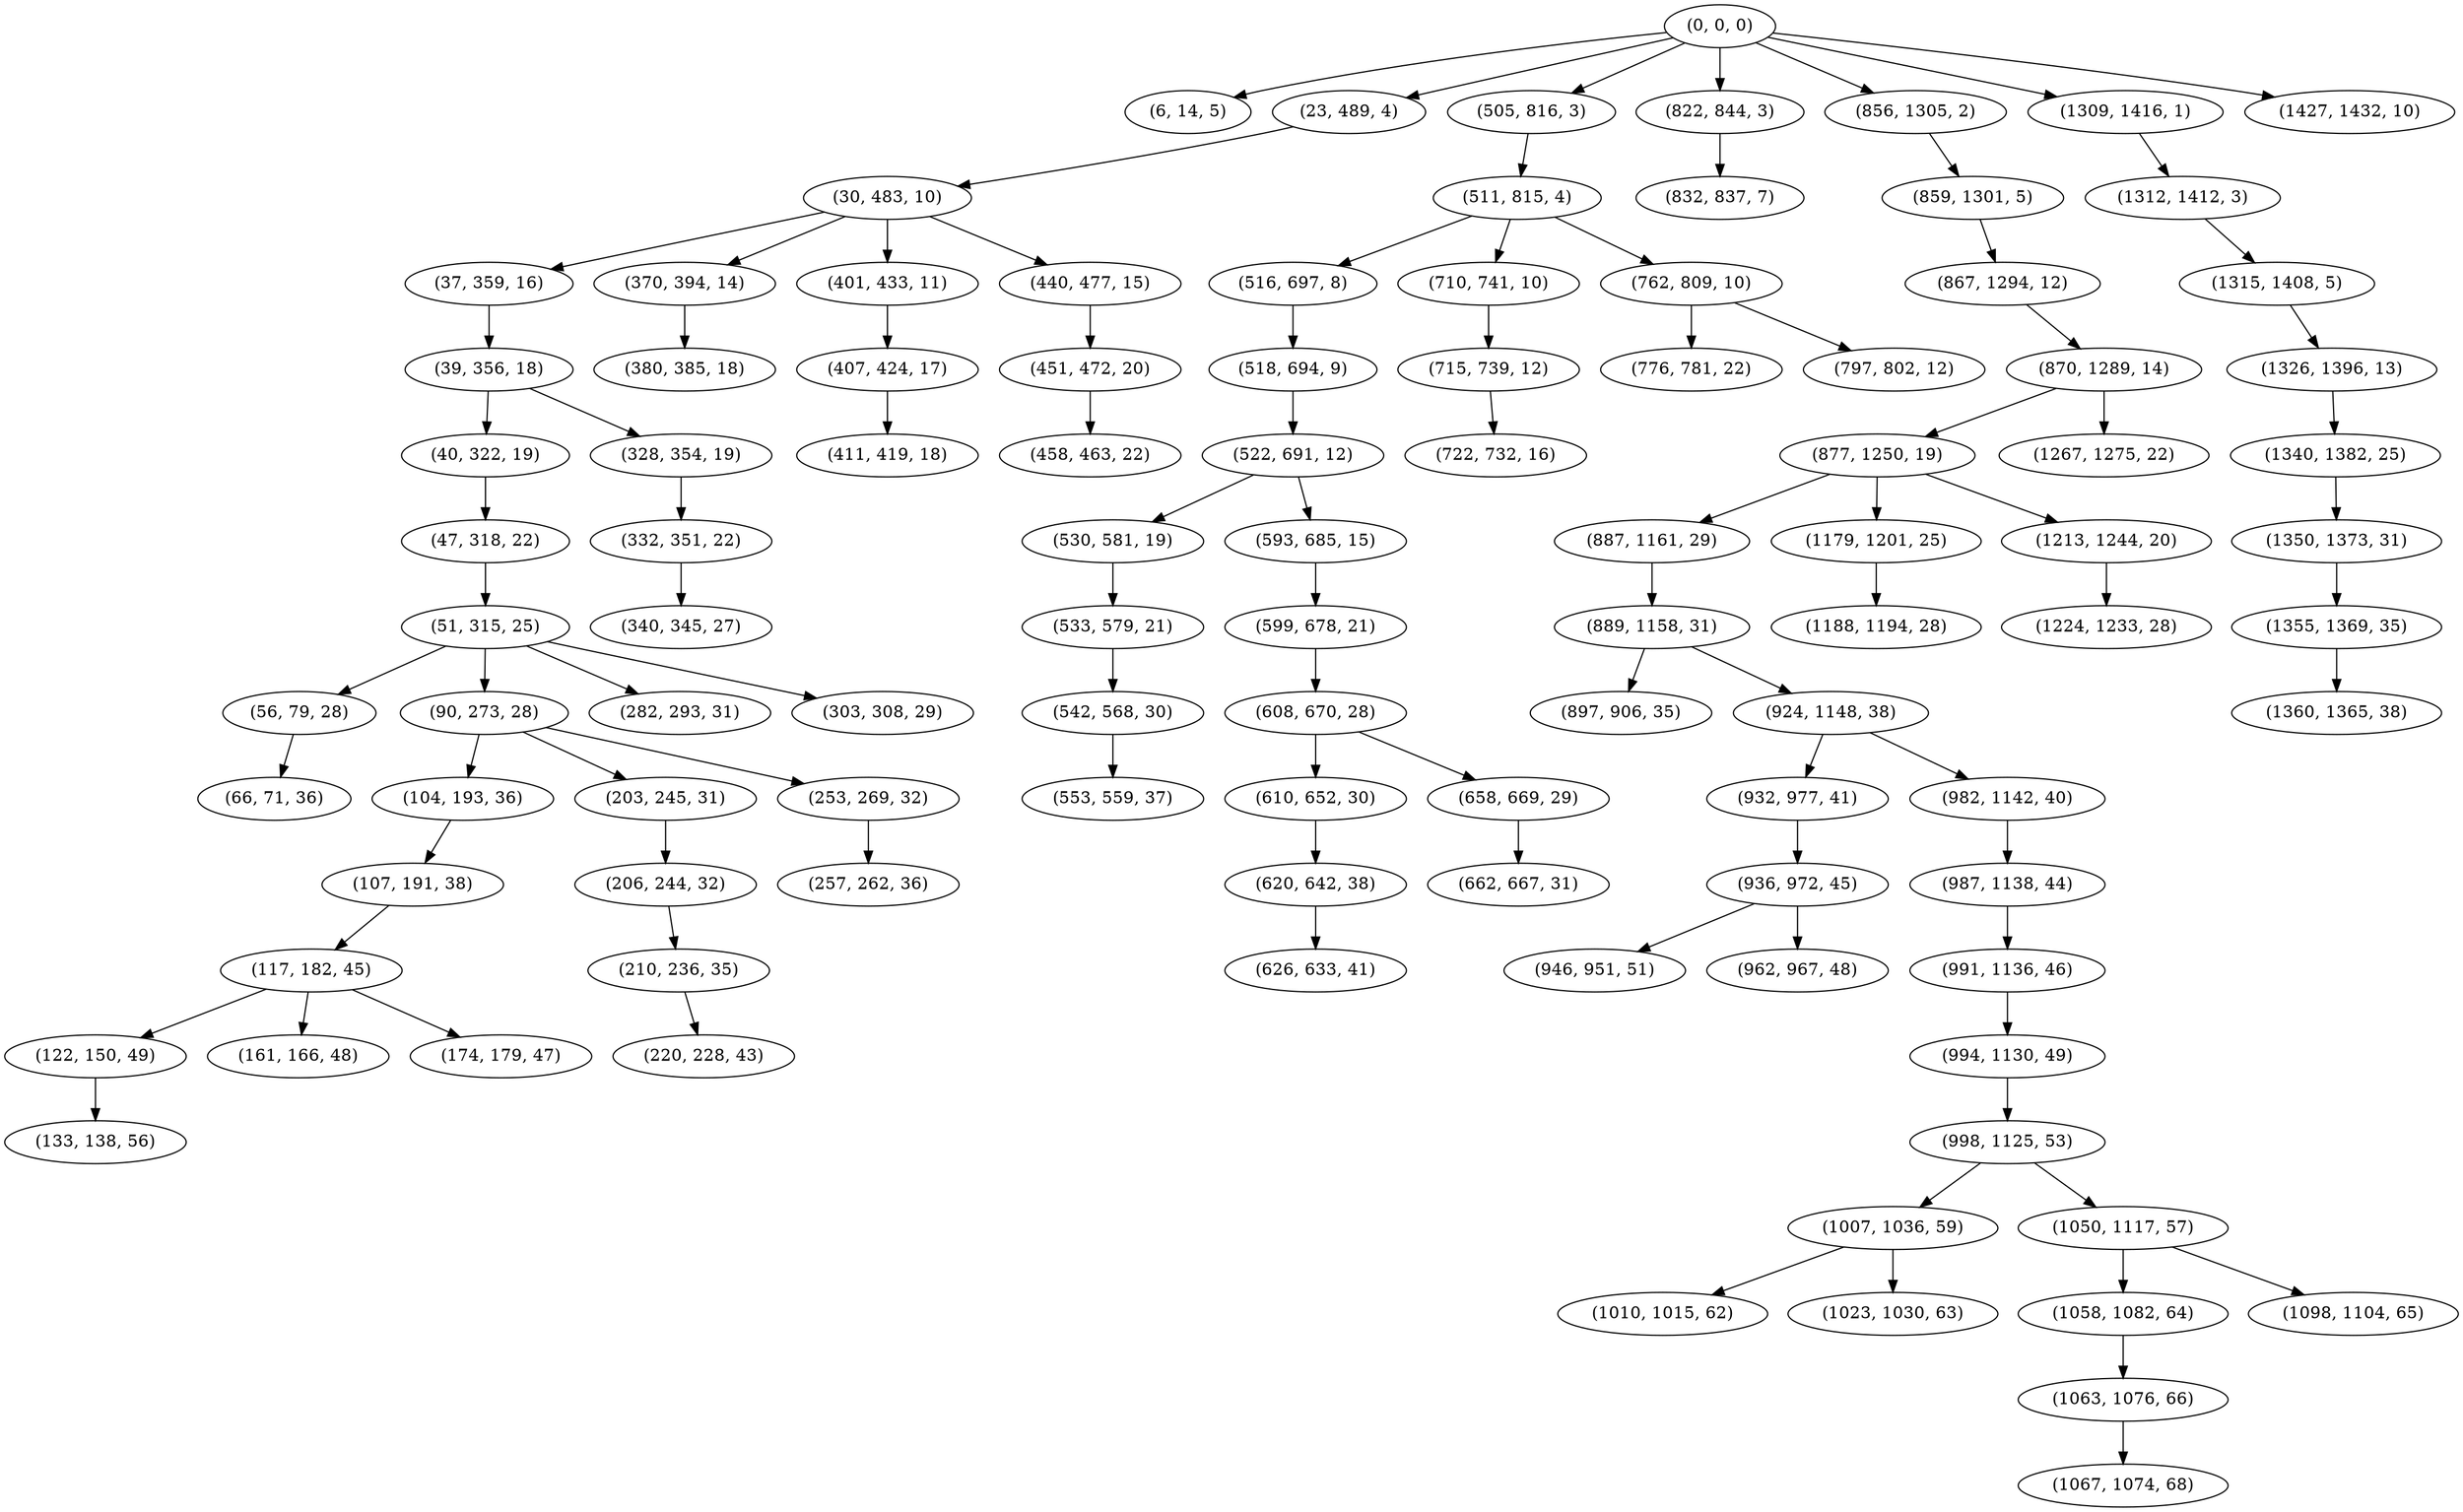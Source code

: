 digraph tree {
    "(0, 0, 0)";
    "(6, 14, 5)";
    "(23, 489, 4)";
    "(30, 483, 10)";
    "(37, 359, 16)";
    "(39, 356, 18)";
    "(40, 322, 19)";
    "(47, 318, 22)";
    "(51, 315, 25)";
    "(56, 79, 28)";
    "(66, 71, 36)";
    "(90, 273, 28)";
    "(104, 193, 36)";
    "(107, 191, 38)";
    "(117, 182, 45)";
    "(122, 150, 49)";
    "(133, 138, 56)";
    "(161, 166, 48)";
    "(174, 179, 47)";
    "(203, 245, 31)";
    "(206, 244, 32)";
    "(210, 236, 35)";
    "(220, 228, 43)";
    "(253, 269, 32)";
    "(257, 262, 36)";
    "(282, 293, 31)";
    "(303, 308, 29)";
    "(328, 354, 19)";
    "(332, 351, 22)";
    "(340, 345, 27)";
    "(370, 394, 14)";
    "(380, 385, 18)";
    "(401, 433, 11)";
    "(407, 424, 17)";
    "(411, 419, 18)";
    "(440, 477, 15)";
    "(451, 472, 20)";
    "(458, 463, 22)";
    "(505, 816, 3)";
    "(511, 815, 4)";
    "(516, 697, 8)";
    "(518, 694, 9)";
    "(522, 691, 12)";
    "(530, 581, 19)";
    "(533, 579, 21)";
    "(542, 568, 30)";
    "(553, 559, 37)";
    "(593, 685, 15)";
    "(599, 678, 21)";
    "(608, 670, 28)";
    "(610, 652, 30)";
    "(620, 642, 38)";
    "(626, 633, 41)";
    "(658, 669, 29)";
    "(662, 667, 31)";
    "(710, 741, 10)";
    "(715, 739, 12)";
    "(722, 732, 16)";
    "(762, 809, 10)";
    "(776, 781, 22)";
    "(797, 802, 12)";
    "(822, 844, 3)";
    "(832, 837, 7)";
    "(856, 1305, 2)";
    "(859, 1301, 5)";
    "(867, 1294, 12)";
    "(870, 1289, 14)";
    "(877, 1250, 19)";
    "(887, 1161, 29)";
    "(889, 1158, 31)";
    "(897, 906, 35)";
    "(924, 1148, 38)";
    "(932, 977, 41)";
    "(936, 972, 45)";
    "(946, 951, 51)";
    "(962, 967, 48)";
    "(982, 1142, 40)";
    "(987, 1138, 44)";
    "(991, 1136, 46)";
    "(994, 1130, 49)";
    "(998, 1125, 53)";
    "(1007, 1036, 59)";
    "(1010, 1015, 62)";
    "(1023, 1030, 63)";
    "(1050, 1117, 57)";
    "(1058, 1082, 64)";
    "(1063, 1076, 66)";
    "(1067, 1074, 68)";
    "(1098, 1104, 65)";
    "(1179, 1201, 25)";
    "(1188, 1194, 28)";
    "(1213, 1244, 20)";
    "(1224, 1233, 28)";
    "(1267, 1275, 22)";
    "(1309, 1416, 1)";
    "(1312, 1412, 3)";
    "(1315, 1408, 5)";
    "(1326, 1396, 13)";
    "(1340, 1382, 25)";
    "(1350, 1373, 31)";
    "(1355, 1369, 35)";
    "(1360, 1365, 38)";
    "(1427, 1432, 10)";
    "(0, 0, 0)" -> "(6, 14, 5)";
    "(0, 0, 0)" -> "(23, 489, 4)";
    "(0, 0, 0)" -> "(505, 816, 3)";
    "(0, 0, 0)" -> "(822, 844, 3)";
    "(0, 0, 0)" -> "(856, 1305, 2)";
    "(0, 0, 0)" -> "(1309, 1416, 1)";
    "(0, 0, 0)" -> "(1427, 1432, 10)";
    "(23, 489, 4)" -> "(30, 483, 10)";
    "(30, 483, 10)" -> "(37, 359, 16)";
    "(30, 483, 10)" -> "(370, 394, 14)";
    "(30, 483, 10)" -> "(401, 433, 11)";
    "(30, 483, 10)" -> "(440, 477, 15)";
    "(37, 359, 16)" -> "(39, 356, 18)";
    "(39, 356, 18)" -> "(40, 322, 19)";
    "(39, 356, 18)" -> "(328, 354, 19)";
    "(40, 322, 19)" -> "(47, 318, 22)";
    "(47, 318, 22)" -> "(51, 315, 25)";
    "(51, 315, 25)" -> "(56, 79, 28)";
    "(51, 315, 25)" -> "(90, 273, 28)";
    "(51, 315, 25)" -> "(282, 293, 31)";
    "(51, 315, 25)" -> "(303, 308, 29)";
    "(56, 79, 28)" -> "(66, 71, 36)";
    "(90, 273, 28)" -> "(104, 193, 36)";
    "(90, 273, 28)" -> "(203, 245, 31)";
    "(90, 273, 28)" -> "(253, 269, 32)";
    "(104, 193, 36)" -> "(107, 191, 38)";
    "(107, 191, 38)" -> "(117, 182, 45)";
    "(117, 182, 45)" -> "(122, 150, 49)";
    "(117, 182, 45)" -> "(161, 166, 48)";
    "(117, 182, 45)" -> "(174, 179, 47)";
    "(122, 150, 49)" -> "(133, 138, 56)";
    "(203, 245, 31)" -> "(206, 244, 32)";
    "(206, 244, 32)" -> "(210, 236, 35)";
    "(210, 236, 35)" -> "(220, 228, 43)";
    "(253, 269, 32)" -> "(257, 262, 36)";
    "(328, 354, 19)" -> "(332, 351, 22)";
    "(332, 351, 22)" -> "(340, 345, 27)";
    "(370, 394, 14)" -> "(380, 385, 18)";
    "(401, 433, 11)" -> "(407, 424, 17)";
    "(407, 424, 17)" -> "(411, 419, 18)";
    "(440, 477, 15)" -> "(451, 472, 20)";
    "(451, 472, 20)" -> "(458, 463, 22)";
    "(505, 816, 3)" -> "(511, 815, 4)";
    "(511, 815, 4)" -> "(516, 697, 8)";
    "(511, 815, 4)" -> "(710, 741, 10)";
    "(511, 815, 4)" -> "(762, 809, 10)";
    "(516, 697, 8)" -> "(518, 694, 9)";
    "(518, 694, 9)" -> "(522, 691, 12)";
    "(522, 691, 12)" -> "(530, 581, 19)";
    "(522, 691, 12)" -> "(593, 685, 15)";
    "(530, 581, 19)" -> "(533, 579, 21)";
    "(533, 579, 21)" -> "(542, 568, 30)";
    "(542, 568, 30)" -> "(553, 559, 37)";
    "(593, 685, 15)" -> "(599, 678, 21)";
    "(599, 678, 21)" -> "(608, 670, 28)";
    "(608, 670, 28)" -> "(610, 652, 30)";
    "(608, 670, 28)" -> "(658, 669, 29)";
    "(610, 652, 30)" -> "(620, 642, 38)";
    "(620, 642, 38)" -> "(626, 633, 41)";
    "(658, 669, 29)" -> "(662, 667, 31)";
    "(710, 741, 10)" -> "(715, 739, 12)";
    "(715, 739, 12)" -> "(722, 732, 16)";
    "(762, 809, 10)" -> "(776, 781, 22)";
    "(762, 809, 10)" -> "(797, 802, 12)";
    "(822, 844, 3)" -> "(832, 837, 7)";
    "(856, 1305, 2)" -> "(859, 1301, 5)";
    "(859, 1301, 5)" -> "(867, 1294, 12)";
    "(867, 1294, 12)" -> "(870, 1289, 14)";
    "(870, 1289, 14)" -> "(877, 1250, 19)";
    "(870, 1289, 14)" -> "(1267, 1275, 22)";
    "(877, 1250, 19)" -> "(887, 1161, 29)";
    "(877, 1250, 19)" -> "(1179, 1201, 25)";
    "(877, 1250, 19)" -> "(1213, 1244, 20)";
    "(887, 1161, 29)" -> "(889, 1158, 31)";
    "(889, 1158, 31)" -> "(897, 906, 35)";
    "(889, 1158, 31)" -> "(924, 1148, 38)";
    "(924, 1148, 38)" -> "(932, 977, 41)";
    "(924, 1148, 38)" -> "(982, 1142, 40)";
    "(932, 977, 41)" -> "(936, 972, 45)";
    "(936, 972, 45)" -> "(946, 951, 51)";
    "(936, 972, 45)" -> "(962, 967, 48)";
    "(982, 1142, 40)" -> "(987, 1138, 44)";
    "(987, 1138, 44)" -> "(991, 1136, 46)";
    "(991, 1136, 46)" -> "(994, 1130, 49)";
    "(994, 1130, 49)" -> "(998, 1125, 53)";
    "(998, 1125, 53)" -> "(1007, 1036, 59)";
    "(998, 1125, 53)" -> "(1050, 1117, 57)";
    "(1007, 1036, 59)" -> "(1010, 1015, 62)";
    "(1007, 1036, 59)" -> "(1023, 1030, 63)";
    "(1050, 1117, 57)" -> "(1058, 1082, 64)";
    "(1050, 1117, 57)" -> "(1098, 1104, 65)";
    "(1058, 1082, 64)" -> "(1063, 1076, 66)";
    "(1063, 1076, 66)" -> "(1067, 1074, 68)";
    "(1179, 1201, 25)" -> "(1188, 1194, 28)";
    "(1213, 1244, 20)" -> "(1224, 1233, 28)";
    "(1309, 1416, 1)" -> "(1312, 1412, 3)";
    "(1312, 1412, 3)" -> "(1315, 1408, 5)";
    "(1315, 1408, 5)" -> "(1326, 1396, 13)";
    "(1326, 1396, 13)" -> "(1340, 1382, 25)";
    "(1340, 1382, 25)" -> "(1350, 1373, 31)";
    "(1350, 1373, 31)" -> "(1355, 1369, 35)";
    "(1355, 1369, 35)" -> "(1360, 1365, 38)";
}
